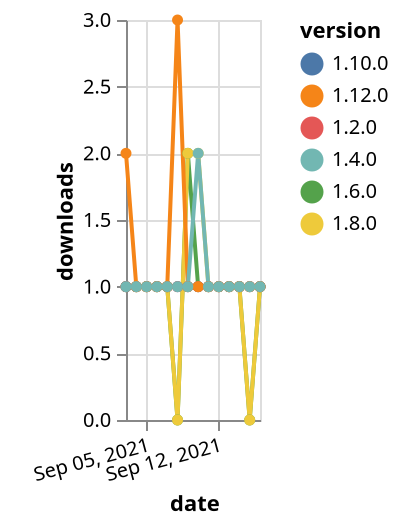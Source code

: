 {"$schema": "https://vega.github.io/schema/vega-lite/v5.json", "description": "A simple bar chart with embedded data.", "data": {"values": [{"date": "2021-09-03", "total": 166, "delta": 1, "version": "1.6.0"}, {"date": "2021-09-04", "total": 167, "delta": 1, "version": "1.6.0"}, {"date": "2021-09-05", "total": 168, "delta": 1, "version": "1.6.0"}, {"date": "2021-09-06", "total": 169, "delta": 1, "version": "1.6.0"}, {"date": "2021-09-07", "total": 170, "delta": 1, "version": "1.6.0"}, {"date": "2021-09-08", "total": 170, "delta": 0, "version": "1.6.0"}, {"date": "2021-09-09", "total": 172, "delta": 2, "version": "1.6.0"}, {"date": "2021-09-10", "total": 173, "delta": 1, "version": "1.6.0"}, {"date": "2021-09-11", "total": 174, "delta": 1, "version": "1.6.0"}, {"date": "2021-09-12", "total": 175, "delta": 1, "version": "1.6.0"}, {"date": "2021-09-13", "total": 176, "delta": 1, "version": "1.6.0"}, {"date": "2021-09-14", "total": 177, "delta": 1, "version": "1.6.0"}, {"date": "2021-09-15", "total": 177, "delta": 0, "version": "1.6.0"}, {"date": "2021-09-16", "total": 178, "delta": 1, "version": "1.6.0"}, {"date": "2021-09-03", "total": 144, "delta": 1, "version": "1.8.0"}, {"date": "2021-09-04", "total": 145, "delta": 1, "version": "1.8.0"}, {"date": "2021-09-05", "total": 146, "delta": 1, "version": "1.8.0"}, {"date": "2021-09-06", "total": 147, "delta": 1, "version": "1.8.0"}, {"date": "2021-09-07", "total": 148, "delta": 1, "version": "1.8.0"}, {"date": "2021-09-08", "total": 148, "delta": 0, "version": "1.8.0"}, {"date": "2021-09-09", "total": 150, "delta": 2, "version": "1.8.0"}, {"date": "2021-09-10", "total": 152, "delta": 2, "version": "1.8.0"}, {"date": "2021-09-11", "total": 153, "delta": 1, "version": "1.8.0"}, {"date": "2021-09-12", "total": 154, "delta": 1, "version": "1.8.0"}, {"date": "2021-09-13", "total": 155, "delta": 1, "version": "1.8.0"}, {"date": "2021-09-14", "total": 156, "delta": 1, "version": "1.8.0"}, {"date": "2021-09-15", "total": 156, "delta": 0, "version": "1.8.0"}, {"date": "2021-09-16", "total": 157, "delta": 1, "version": "1.8.0"}, {"date": "2021-09-03", "total": 136, "delta": 1, "version": "1.10.0"}, {"date": "2021-09-04", "total": 137, "delta": 1, "version": "1.10.0"}, {"date": "2021-09-05", "total": 138, "delta": 1, "version": "1.10.0"}, {"date": "2021-09-06", "total": 139, "delta": 1, "version": "1.10.0"}, {"date": "2021-09-07", "total": 140, "delta": 1, "version": "1.10.0"}, {"date": "2021-09-08", "total": 141, "delta": 1, "version": "1.10.0"}, {"date": "2021-09-09", "total": 142, "delta": 1, "version": "1.10.0"}, {"date": "2021-09-10", "total": 143, "delta": 1, "version": "1.10.0"}, {"date": "2021-09-11", "total": 144, "delta": 1, "version": "1.10.0"}, {"date": "2021-09-12", "total": 145, "delta": 1, "version": "1.10.0"}, {"date": "2021-09-13", "total": 146, "delta": 1, "version": "1.10.0"}, {"date": "2021-09-14", "total": 147, "delta": 1, "version": "1.10.0"}, {"date": "2021-09-15", "total": 148, "delta": 1, "version": "1.10.0"}, {"date": "2021-09-16", "total": 149, "delta": 1, "version": "1.10.0"}, {"date": "2021-09-03", "total": 209, "delta": 1, "version": "1.2.0"}, {"date": "2021-09-04", "total": 210, "delta": 1, "version": "1.2.0"}, {"date": "2021-09-05", "total": 211, "delta": 1, "version": "1.2.0"}, {"date": "2021-09-06", "total": 212, "delta": 1, "version": "1.2.0"}, {"date": "2021-09-07", "total": 213, "delta": 1, "version": "1.2.0"}, {"date": "2021-09-08", "total": 214, "delta": 1, "version": "1.2.0"}, {"date": "2021-09-09", "total": 215, "delta": 1, "version": "1.2.0"}, {"date": "2021-09-10", "total": 216, "delta": 1, "version": "1.2.0"}, {"date": "2021-09-11", "total": 217, "delta": 1, "version": "1.2.0"}, {"date": "2021-09-12", "total": 218, "delta": 1, "version": "1.2.0"}, {"date": "2021-09-13", "total": 219, "delta": 1, "version": "1.2.0"}, {"date": "2021-09-14", "total": 220, "delta": 1, "version": "1.2.0"}, {"date": "2021-09-15", "total": 221, "delta": 1, "version": "1.2.0"}, {"date": "2021-09-16", "total": 222, "delta": 1, "version": "1.2.0"}, {"date": "2021-09-03", "total": 111, "delta": 2, "version": "1.12.0"}, {"date": "2021-09-04", "total": 112, "delta": 1, "version": "1.12.0"}, {"date": "2021-09-05", "total": 113, "delta": 1, "version": "1.12.0"}, {"date": "2021-09-06", "total": 114, "delta": 1, "version": "1.12.0"}, {"date": "2021-09-07", "total": 115, "delta": 1, "version": "1.12.0"}, {"date": "2021-09-08", "total": 118, "delta": 3, "version": "1.12.0"}, {"date": "2021-09-09", "total": 119, "delta": 1, "version": "1.12.0"}, {"date": "2021-09-10", "total": 120, "delta": 1, "version": "1.12.0"}, {"date": "2021-09-11", "total": 121, "delta": 1, "version": "1.12.0"}, {"date": "2021-09-12", "total": 122, "delta": 1, "version": "1.12.0"}, {"date": "2021-09-13", "total": 123, "delta": 1, "version": "1.12.0"}, {"date": "2021-09-14", "total": 124, "delta": 1, "version": "1.12.0"}, {"date": "2021-09-15", "total": 125, "delta": 1, "version": "1.12.0"}, {"date": "2021-09-16", "total": 126, "delta": 1, "version": "1.12.0"}, {"date": "2021-09-03", "total": 177, "delta": 1, "version": "1.4.0"}, {"date": "2021-09-04", "total": 178, "delta": 1, "version": "1.4.0"}, {"date": "2021-09-05", "total": 179, "delta": 1, "version": "1.4.0"}, {"date": "2021-09-06", "total": 180, "delta": 1, "version": "1.4.0"}, {"date": "2021-09-07", "total": 181, "delta": 1, "version": "1.4.0"}, {"date": "2021-09-08", "total": 182, "delta": 1, "version": "1.4.0"}, {"date": "2021-09-09", "total": 183, "delta": 1, "version": "1.4.0"}, {"date": "2021-09-10", "total": 185, "delta": 2, "version": "1.4.0"}, {"date": "2021-09-11", "total": 186, "delta": 1, "version": "1.4.0"}, {"date": "2021-09-12", "total": 187, "delta": 1, "version": "1.4.0"}, {"date": "2021-09-13", "total": 188, "delta": 1, "version": "1.4.0"}, {"date": "2021-09-14", "total": 189, "delta": 1, "version": "1.4.0"}, {"date": "2021-09-15", "total": 190, "delta": 1, "version": "1.4.0"}, {"date": "2021-09-16", "total": 191, "delta": 1, "version": "1.4.0"}]}, "width": "container", "mark": {"type": "line", "point": {"filled": true}}, "encoding": {"x": {"field": "date", "type": "temporal", "timeUnit": "yearmonthdate", "title": "date", "axis": {"labelAngle": -15}}, "y": {"field": "delta", "type": "quantitative", "title": "downloads"}, "color": {"field": "version", "type": "nominal"}, "tooltip": {"field": "delta"}}}